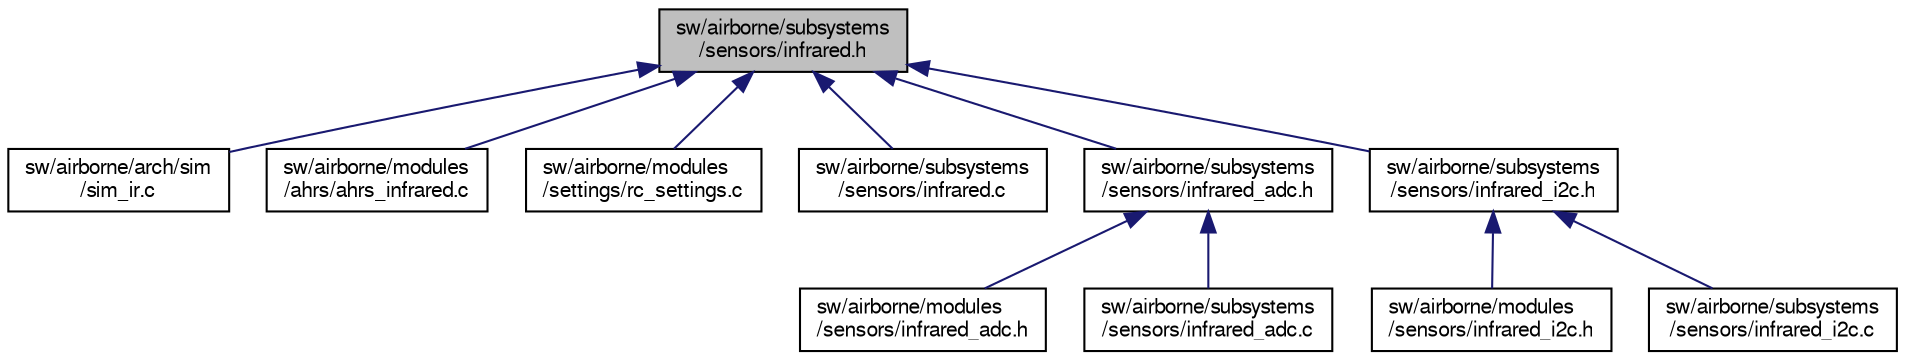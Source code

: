 digraph "sw/airborne/subsystems/sensors/infrared.h"
{
  edge [fontname="FreeSans",fontsize="10",labelfontname="FreeSans",labelfontsize="10"];
  node [fontname="FreeSans",fontsize="10",shape=record];
  Node1 [label="sw/airborne/subsystems\l/sensors/infrared.h",height=0.2,width=0.4,color="black", fillcolor="grey75", style="filled", fontcolor="black"];
  Node1 -> Node2 [dir="back",color="midnightblue",fontsize="10",style="solid",fontname="FreeSans"];
  Node2 [label="sw/airborne/arch/sim\l/sim_ir.c",height=0.2,width=0.4,color="black", fillcolor="white", style="filled",URL="$sim__ir_8c.html",tooltip="Regroup functions to simulate autopilot/infrared.c. "];
  Node1 -> Node3 [dir="back",color="midnightblue",fontsize="10",style="solid",fontname="FreeSans"];
  Node3 [label="sw/airborne/modules\l/ahrs/ahrs_infrared.c",height=0.2,width=0.4,color="black", fillcolor="white", style="filled",URL="$ahrs__infrared_8c.html",tooltip="Attitude estimation using infrared sensors detecting the horizon. "];
  Node1 -> Node4 [dir="back",color="midnightblue",fontsize="10",style="solid",fontname="FreeSans"];
  Node4 [label="sw/airborne/modules\l/settings/rc_settings.c",height=0.2,width=0.4,color="black", fillcolor="white", style="filled",URL="$rc__settings_8c.html"];
  Node1 -> Node5 [dir="back",color="midnightblue",fontsize="10",style="solid",fontname="FreeSans"];
  Node5 [label="sw/airborne/subsystems\l/sensors/infrared.c",height=0.2,width=0.4,color="black", fillcolor="white", style="filled",URL="$infrared_8c.html",tooltip="common infrared "];
  Node1 -> Node6 [dir="back",color="midnightblue",fontsize="10",style="solid",fontname="FreeSans"];
  Node6 [label="sw/airborne/subsystems\l/sensors/infrared_adc.h",height=0.2,width=0.4,color="black", fillcolor="white", style="filled",URL="$subsystems_2sensors_2infrared__adc_8h.html"];
  Node6 -> Node7 [dir="back",color="midnightblue",fontsize="10",style="solid",fontname="FreeSans"];
  Node7 [label="sw/airborne/modules\l/sensors/infrared_adc.h",height=0.2,width=0.4,color="black", fillcolor="white", style="filled",URL="$modules_2sensors_2infrared__adc_8h.html"];
  Node6 -> Node8 [dir="back",color="midnightblue",fontsize="10",style="solid",fontname="FreeSans"];
  Node8 [label="sw/airborne/subsystems\l/sensors/infrared_adc.c",height=0.2,width=0.4,color="black", fillcolor="white", style="filled",URL="$infrared__adc_8c.html",tooltip="Regroup all functions link to ADC ir. "];
  Node1 -> Node9 [dir="back",color="midnightblue",fontsize="10",style="solid",fontname="FreeSans"];
  Node9 [label="sw/airborne/subsystems\l/sensors/infrared_i2c.h",height=0.2,width=0.4,color="black", fillcolor="white", style="filled",URL="$subsystems_2sensors_2infrared__i2c_8h.html"];
  Node9 -> Node10 [dir="back",color="midnightblue",fontsize="10",style="solid",fontname="FreeSans"];
  Node10 [label="sw/airborne/modules\l/sensors/infrared_i2c.h",height=0.2,width=0.4,color="black", fillcolor="white", style="filled",URL="$modules_2sensors_2infrared__i2c_8h.html"];
  Node9 -> Node11 [dir="back",color="midnightblue",fontsize="10",style="solid",fontname="FreeSans"];
  Node11 [label="sw/airborne/subsystems\l/sensors/infrared_i2c.c",height=0.2,width=0.4,color="black", fillcolor="white", style="filled",URL="$infrared__i2c_8c.html"];
}
